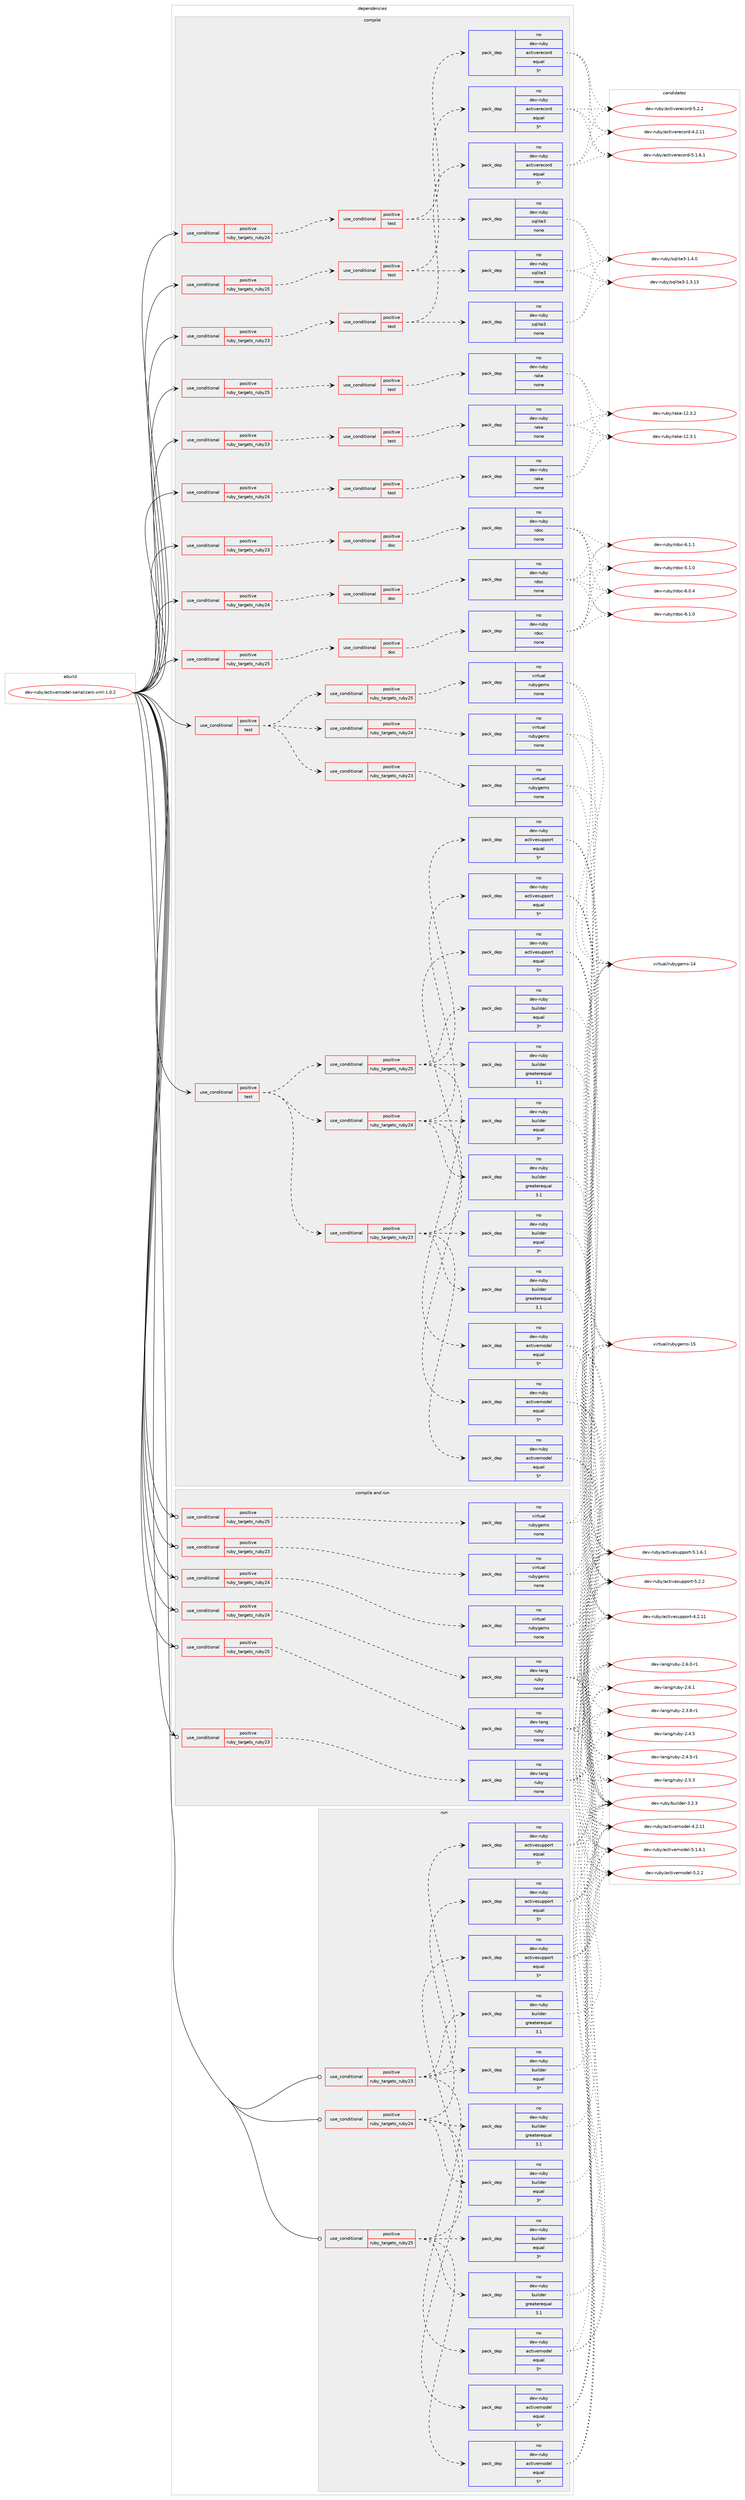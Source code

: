 digraph prolog {

# *************
# Graph options
# *************

newrank=true;
concentrate=true;
compound=true;
graph [rankdir=LR,fontname=Helvetica,fontsize=10,ranksep=1.5];#, ranksep=2.5, nodesep=0.2];
edge  [arrowhead=vee];
node  [fontname=Helvetica,fontsize=10];

# **********
# The ebuild
# **********

subgraph cluster_leftcol {
color=gray;
rank=same;
label=<<i>ebuild</i>>;
id [label="dev-ruby/activemodel-serializers-xml-1.0.2", color=red, width=4, href="../dev-ruby/activemodel-serializers-xml-1.0.2.svg"];
}

# ****************
# The dependencies
# ****************

subgraph cluster_midcol {
color=gray;
label=<<i>dependencies</i>>;
subgraph cluster_compile {
fillcolor="#eeeeee";
style=filled;
label=<<i>compile</i>>;
subgraph cond392520 {
dependency1479164 [label=<<TABLE BORDER="0" CELLBORDER="1" CELLSPACING="0" CELLPADDING="4"><TR><TD ROWSPAN="3" CELLPADDING="10">use_conditional</TD></TR><TR><TD>positive</TD></TR><TR><TD>ruby_targets_ruby23</TD></TR></TABLE>>, shape=none, color=red];
subgraph cond392521 {
dependency1479165 [label=<<TABLE BORDER="0" CELLBORDER="1" CELLSPACING="0" CELLPADDING="4"><TR><TD ROWSPAN="3" CELLPADDING="10">use_conditional</TD></TR><TR><TD>positive</TD></TR><TR><TD>doc</TD></TR></TABLE>>, shape=none, color=red];
subgraph pack1063238 {
dependency1479166 [label=<<TABLE BORDER="0" CELLBORDER="1" CELLSPACING="0" CELLPADDING="4" WIDTH="220"><TR><TD ROWSPAN="6" CELLPADDING="30">pack_dep</TD></TR><TR><TD WIDTH="110">no</TD></TR><TR><TD>dev-ruby</TD></TR><TR><TD>rdoc</TD></TR><TR><TD>none</TD></TR><TR><TD></TD></TR></TABLE>>, shape=none, color=blue];
}
dependency1479165:e -> dependency1479166:w [weight=20,style="dashed",arrowhead="vee"];
}
dependency1479164:e -> dependency1479165:w [weight=20,style="dashed",arrowhead="vee"];
}
id:e -> dependency1479164:w [weight=20,style="solid",arrowhead="vee"];
subgraph cond392522 {
dependency1479167 [label=<<TABLE BORDER="0" CELLBORDER="1" CELLSPACING="0" CELLPADDING="4"><TR><TD ROWSPAN="3" CELLPADDING="10">use_conditional</TD></TR><TR><TD>positive</TD></TR><TR><TD>ruby_targets_ruby23</TD></TR></TABLE>>, shape=none, color=red];
subgraph cond392523 {
dependency1479168 [label=<<TABLE BORDER="0" CELLBORDER="1" CELLSPACING="0" CELLPADDING="4"><TR><TD ROWSPAN="3" CELLPADDING="10">use_conditional</TD></TR><TR><TD>positive</TD></TR><TR><TD>test</TD></TR></TABLE>>, shape=none, color=red];
subgraph pack1063239 {
dependency1479169 [label=<<TABLE BORDER="0" CELLBORDER="1" CELLSPACING="0" CELLPADDING="4" WIDTH="220"><TR><TD ROWSPAN="6" CELLPADDING="30">pack_dep</TD></TR><TR><TD WIDTH="110">no</TD></TR><TR><TD>dev-ruby</TD></TR><TR><TD>activerecord</TD></TR><TR><TD>equal</TD></TR><TR><TD>5*</TD></TR></TABLE>>, shape=none, color=blue];
}
dependency1479168:e -> dependency1479169:w [weight=20,style="dashed",arrowhead="vee"];
subgraph pack1063240 {
dependency1479170 [label=<<TABLE BORDER="0" CELLBORDER="1" CELLSPACING="0" CELLPADDING="4" WIDTH="220"><TR><TD ROWSPAN="6" CELLPADDING="30">pack_dep</TD></TR><TR><TD WIDTH="110">no</TD></TR><TR><TD>dev-ruby</TD></TR><TR><TD>sqlite3</TD></TR><TR><TD>none</TD></TR><TR><TD></TD></TR></TABLE>>, shape=none, color=blue];
}
dependency1479168:e -> dependency1479170:w [weight=20,style="dashed",arrowhead="vee"];
}
dependency1479167:e -> dependency1479168:w [weight=20,style="dashed",arrowhead="vee"];
}
id:e -> dependency1479167:w [weight=20,style="solid",arrowhead="vee"];
subgraph cond392524 {
dependency1479171 [label=<<TABLE BORDER="0" CELLBORDER="1" CELLSPACING="0" CELLPADDING="4"><TR><TD ROWSPAN="3" CELLPADDING="10">use_conditional</TD></TR><TR><TD>positive</TD></TR><TR><TD>ruby_targets_ruby23</TD></TR></TABLE>>, shape=none, color=red];
subgraph cond392525 {
dependency1479172 [label=<<TABLE BORDER="0" CELLBORDER="1" CELLSPACING="0" CELLPADDING="4"><TR><TD ROWSPAN="3" CELLPADDING="10">use_conditional</TD></TR><TR><TD>positive</TD></TR><TR><TD>test</TD></TR></TABLE>>, shape=none, color=red];
subgraph pack1063241 {
dependency1479173 [label=<<TABLE BORDER="0" CELLBORDER="1" CELLSPACING="0" CELLPADDING="4" WIDTH="220"><TR><TD ROWSPAN="6" CELLPADDING="30">pack_dep</TD></TR><TR><TD WIDTH="110">no</TD></TR><TR><TD>dev-ruby</TD></TR><TR><TD>rake</TD></TR><TR><TD>none</TD></TR><TR><TD></TD></TR></TABLE>>, shape=none, color=blue];
}
dependency1479172:e -> dependency1479173:w [weight=20,style="dashed",arrowhead="vee"];
}
dependency1479171:e -> dependency1479172:w [weight=20,style="dashed",arrowhead="vee"];
}
id:e -> dependency1479171:w [weight=20,style="solid",arrowhead="vee"];
subgraph cond392526 {
dependency1479174 [label=<<TABLE BORDER="0" CELLBORDER="1" CELLSPACING="0" CELLPADDING="4"><TR><TD ROWSPAN="3" CELLPADDING="10">use_conditional</TD></TR><TR><TD>positive</TD></TR><TR><TD>ruby_targets_ruby24</TD></TR></TABLE>>, shape=none, color=red];
subgraph cond392527 {
dependency1479175 [label=<<TABLE BORDER="0" CELLBORDER="1" CELLSPACING="0" CELLPADDING="4"><TR><TD ROWSPAN="3" CELLPADDING="10">use_conditional</TD></TR><TR><TD>positive</TD></TR><TR><TD>doc</TD></TR></TABLE>>, shape=none, color=red];
subgraph pack1063242 {
dependency1479176 [label=<<TABLE BORDER="0" CELLBORDER="1" CELLSPACING="0" CELLPADDING="4" WIDTH="220"><TR><TD ROWSPAN="6" CELLPADDING="30">pack_dep</TD></TR><TR><TD WIDTH="110">no</TD></TR><TR><TD>dev-ruby</TD></TR><TR><TD>rdoc</TD></TR><TR><TD>none</TD></TR><TR><TD></TD></TR></TABLE>>, shape=none, color=blue];
}
dependency1479175:e -> dependency1479176:w [weight=20,style="dashed",arrowhead="vee"];
}
dependency1479174:e -> dependency1479175:w [weight=20,style="dashed",arrowhead="vee"];
}
id:e -> dependency1479174:w [weight=20,style="solid",arrowhead="vee"];
subgraph cond392528 {
dependency1479177 [label=<<TABLE BORDER="0" CELLBORDER="1" CELLSPACING="0" CELLPADDING="4"><TR><TD ROWSPAN="3" CELLPADDING="10">use_conditional</TD></TR><TR><TD>positive</TD></TR><TR><TD>ruby_targets_ruby24</TD></TR></TABLE>>, shape=none, color=red];
subgraph cond392529 {
dependency1479178 [label=<<TABLE BORDER="0" CELLBORDER="1" CELLSPACING="0" CELLPADDING="4"><TR><TD ROWSPAN="3" CELLPADDING="10">use_conditional</TD></TR><TR><TD>positive</TD></TR><TR><TD>test</TD></TR></TABLE>>, shape=none, color=red];
subgraph pack1063243 {
dependency1479179 [label=<<TABLE BORDER="0" CELLBORDER="1" CELLSPACING="0" CELLPADDING="4" WIDTH="220"><TR><TD ROWSPAN="6" CELLPADDING="30">pack_dep</TD></TR><TR><TD WIDTH="110">no</TD></TR><TR><TD>dev-ruby</TD></TR><TR><TD>activerecord</TD></TR><TR><TD>equal</TD></TR><TR><TD>5*</TD></TR></TABLE>>, shape=none, color=blue];
}
dependency1479178:e -> dependency1479179:w [weight=20,style="dashed",arrowhead="vee"];
subgraph pack1063244 {
dependency1479180 [label=<<TABLE BORDER="0" CELLBORDER="1" CELLSPACING="0" CELLPADDING="4" WIDTH="220"><TR><TD ROWSPAN="6" CELLPADDING="30">pack_dep</TD></TR><TR><TD WIDTH="110">no</TD></TR><TR><TD>dev-ruby</TD></TR><TR><TD>sqlite3</TD></TR><TR><TD>none</TD></TR><TR><TD></TD></TR></TABLE>>, shape=none, color=blue];
}
dependency1479178:e -> dependency1479180:w [weight=20,style="dashed",arrowhead="vee"];
}
dependency1479177:e -> dependency1479178:w [weight=20,style="dashed",arrowhead="vee"];
}
id:e -> dependency1479177:w [weight=20,style="solid",arrowhead="vee"];
subgraph cond392530 {
dependency1479181 [label=<<TABLE BORDER="0" CELLBORDER="1" CELLSPACING="0" CELLPADDING="4"><TR><TD ROWSPAN="3" CELLPADDING="10">use_conditional</TD></TR><TR><TD>positive</TD></TR><TR><TD>ruby_targets_ruby24</TD></TR></TABLE>>, shape=none, color=red];
subgraph cond392531 {
dependency1479182 [label=<<TABLE BORDER="0" CELLBORDER="1" CELLSPACING="0" CELLPADDING="4"><TR><TD ROWSPAN="3" CELLPADDING="10">use_conditional</TD></TR><TR><TD>positive</TD></TR><TR><TD>test</TD></TR></TABLE>>, shape=none, color=red];
subgraph pack1063245 {
dependency1479183 [label=<<TABLE BORDER="0" CELLBORDER="1" CELLSPACING="0" CELLPADDING="4" WIDTH="220"><TR><TD ROWSPAN="6" CELLPADDING="30">pack_dep</TD></TR><TR><TD WIDTH="110">no</TD></TR><TR><TD>dev-ruby</TD></TR><TR><TD>rake</TD></TR><TR><TD>none</TD></TR><TR><TD></TD></TR></TABLE>>, shape=none, color=blue];
}
dependency1479182:e -> dependency1479183:w [weight=20,style="dashed",arrowhead="vee"];
}
dependency1479181:e -> dependency1479182:w [weight=20,style="dashed",arrowhead="vee"];
}
id:e -> dependency1479181:w [weight=20,style="solid",arrowhead="vee"];
subgraph cond392532 {
dependency1479184 [label=<<TABLE BORDER="0" CELLBORDER="1" CELLSPACING="0" CELLPADDING="4"><TR><TD ROWSPAN="3" CELLPADDING="10">use_conditional</TD></TR><TR><TD>positive</TD></TR><TR><TD>ruby_targets_ruby25</TD></TR></TABLE>>, shape=none, color=red];
subgraph cond392533 {
dependency1479185 [label=<<TABLE BORDER="0" CELLBORDER="1" CELLSPACING="0" CELLPADDING="4"><TR><TD ROWSPAN="3" CELLPADDING="10">use_conditional</TD></TR><TR><TD>positive</TD></TR><TR><TD>doc</TD></TR></TABLE>>, shape=none, color=red];
subgraph pack1063246 {
dependency1479186 [label=<<TABLE BORDER="0" CELLBORDER="1" CELLSPACING="0" CELLPADDING="4" WIDTH="220"><TR><TD ROWSPAN="6" CELLPADDING="30">pack_dep</TD></TR><TR><TD WIDTH="110">no</TD></TR><TR><TD>dev-ruby</TD></TR><TR><TD>rdoc</TD></TR><TR><TD>none</TD></TR><TR><TD></TD></TR></TABLE>>, shape=none, color=blue];
}
dependency1479185:e -> dependency1479186:w [weight=20,style="dashed",arrowhead="vee"];
}
dependency1479184:e -> dependency1479185:w [weight=20,style="dashed",arrowhead="vee"];
}
id:e -> dependency1479184:w [weight=20,style="solid",arrowhead="vee"];
subgraph cond392534 {
dependency1479187 [label=<<TABLE BORDER="0" CELLBORDER="1" CELLSPACING="0" CELLPADDING="4"><TR><TD ROWSPAN="3" CELLPADDING="10">use_conditional</TD></TR><TR><TD>positive</TD></TR><TR><TD>ruby_targets_ruby25</TD></TR></TABLE>>, shape=none, color=red];
subgraph cond392535 {
dependency1479188 [label=<<TABLE BORDER="0" CELLBORDER="1" CELLSPACING="0" CELLPADDING="4"><TR><TD ROWSPAN="3" CELLPADDING="10">use_conditional</TD></TR><TR><TD>positive</TD></TR><TR><TD>test</TD></TR></TABLE>>, shape=none, color=red];
subgraph pack1063247 {
dependency1479189 [label=<<TABLE BORDER="0" CELLBORDER="1" CELLSPACING="0" CELLPADDING="4" WIDTH="220"><TR><TD ROWSPAN="6" CELLPADDING="30">pack_dep</TD></TR><TR><TD WIDTH="110">no</TD></TR><TR><TD>dev-ruby</TD></TR><TR><TD>activerecord</TD></TR><TR><TD>equal</TD></TR><TR><TD>5*</TD></TR></TABLE>>, shape=none, color=blue];
}
dependency1479188:e -> dependency1479189:w [weight=20,style="dashed",arrowhead="vee"];
subgraph pack1063248 {
dependency1479190 [label=<<TABLE BORDER="0" CELLBORDER="1" CELLSPACING="0" CELLPADDING="4" WIDTH="220"><TR><TD ROWSPAN="6" CELLPADDING="30">pack_dep</TD></TR><TR><TD WIDTH="110">no</TD></TR><TR><TD>dev-ruby</TD></TR><TR><TD>sqlite3</TD></TR><TR><TD>none</TD></TR><TR><TD></TD></TR></TABLE>>, shape=none, color=blue];
}
dependency1479188:e -> dependency1479190:w [weight=20,style="dashed",arrowhead="vee"];
}
dependency1479187:e -> dependency1479188:w [weight=20,style="dashed",arrowhead="vee"];
}
id:e -> dependency1479187:w [weight=20,style="solid",arrowhead="vee"];
subgraph cond392536 {
dependency1479191 [label=<<TABLE BORDER="0" CELLBORDER="1" CELLSPACING="0" CELLPADDING="4"><TR><TD ROWSPAN="3" CELLPADDING="10">use_conditional</TD></TR><TR><TD>positive</TD></TR><TR><TD>ruby_targets_ruby25</TD></TR></TABLE>>, shape=none, color=red];
subgraph cond392537 {
dependency1479192 [label=<<TABLE BORDER="0" CELLBORDER="1" CELLSPACING="0" CELLPADDING="4"><TR><TD ROWSPAN="3" CELLPADDING="10">use_conditional</TD></TR><TR><TD>positive</TD></TR><TR><TD>test</TD></TR></TABLE>>, shape=none, color=red];
subgraph pack1063249 {
dependency1479193 [label=<<TABLE BORDER="0" CELLBORDER="1" CELLSPACING="0" CELLPADDING="4" WIDTH="220"><TR><TD ROWSPAN="6" CELLPADDING="30">pack_dep</TD></TR><TR><TD WIDTH="110">no</TD></TR><TR><TD>dev-ruby</TD></TR><TR><TD>rake</TD></TR><TR><TD>none</TD></TR><TR><TD></TD></TR></TABLE>>, shape=none, color=blue];
}
dependency1479192:e -> dependency1479193:w [weight=20,style="dashed",arrowhead="vee"];
}
dependency1479191:e -> dependency1479192:w [weight=20,style="dashed",arrowhead="vee"];
}
id:e -> dependency1479191:w [weight=20,style="solid",arrowhead="vee"];
subgraph cond392538 {
dependency1479194 [label=<<TABLE BORDER="0" CELLBORDER="1" CELLSPACING="0" CELLPADDING="4"><TR><TD ROWSPAN="3" CELLPADDING="10">use_conditional</TD></TR><TR><TD>positive</TD></TR><TR><TD>test</TD></TR></TABLE>>, shape=none, color=red];
subgraph cond392539 {
dependency1479195 [label=<<TABLE BORDER="0" CELLBORDER="1" CELLSPACING="0" CELLPADDING="4"><TR><TD ROWSPAN="3" CELLPADDING="10">use_conditional</TD></TR><TR><TD>positive</TD></TR><TR><TD>ruby_targets_ruby23</TD></TR></TABLE>>, shape=none, color=red];
subgraph pack1063250 {
dependency1479196 [label=<<TABLE BORDER="0" CELLBORDER="1" CELLSPACING="0" CELLPADDING="4" WIDTH="220"><TR><TD ROWSPAN="6" CELLPADDING="30">pack_dep</TD></TR><TR><TD WIDTH="110">no</TD></TR><TR><TD>dev-ruby</TD></TR><TR><TD>activesupport</TD></TR><TR><TD>equal</TD></TR><TR><TD>5*</TD></TR></TABLE>>, shape=none, color=blue];
}
dependency1479195:e -> dependency1479196:w [weight=20,style="dashed",arrowhead="vee"];
subgraph pack1063251 {
dependency1479197 [label=<<TABLE BORDER="0" CELLBORDER="1" CELLSPACING="0" CELLPADDING="4" WIDTH="220"><TR><TD ROWSPAN="6" CELLPADDING="30">pack_dep</TD></TR><TR><TD WIDTH="110">no</TD></TR><TR><TD>dev-ruby</TD></TR><TR><TD>activemodel</TD></TR><TR><TD>equal</TD></TR><TR><TD>5*</TD></TR></TABLE>>, shape=none, color=blue];
}
dependency1479195:e -> dependency1479197:w [weight=20,style="dashed",arrowhead="vee"];
subgraph pack1063252 {
dependency1479198 [label=<<TABLE BORDER="0" CELLBORDER="1" CELLSPACING="0" CELLPADDING="4" WIDTH="220"><TR><TD ROWSPAN="6" CELLPADDING="30">pack_dep</TD></TR><TR><TD WIDTH="110">no</TD></TR><TR><TD>dev-ruby</TD></TR><TR><TD>builder</TD></TR><TR><TD>equal</TD></TR><TR><TD>3*</TD></TR></TABLE>>, shape=none, color=blue];
}
dependency1479195:e -> dependency1479198:w [weight=20,style="dashed",arrowhead="vee"];
subgraph pack1063253 {
dependency1479199 [label=<<TABLE BORDER="0" CELLBORDER="1" CELLSPACING="0" CELLPADDING="4" WIDTH="220"><TR><TD ROWSPAN="6" CELLPADDING="30">pack_dep</TD></TR><TR><TD WIDTH="110">no</TD></TR><TR><TD>dev-ruby</TD></TR><TR><TD>builder</TD></TR><TR><TD>greaterequal</TD></TR><TR><TD>3.1</TD></TR></TABLE>>, shape=none, color=blue];
}
dependency1479195:e -> dependency1479199:w [weight=20,style="dashed",arrowhead="vee"];
}
dependency1479194:e -> dependency1479195:w [weight=20,style="dashed",arrowhead="vee"];
subgraph cond392540 {
dependency1479200 [label=<<TABLE BORDER="0" CELLBORDER="1" CELLSPACING="0" CELLPADDING="4"><TR><TD ROWSPAN="3" CELLPADDING="10">use_conditional</TD></TR><TR><TD>positive</TD></TR><TR><TD>ruby_targets_ruby24</TD></TR></TABLE>>, shape=none, color=red];
subgraph pack1063254 {
dependency1479201 [label=<<TABLE BORDER="0" CELLBORDER="1" CELLSPACING="0" CELLPADDING="4" WIDTH="220"><TR><TD ROWSPAN="6" CELLPADDING="30">pack_dep</TD></TR><TR><TD WIDTH="110">no</TD></TR><TR><TD>dev-ruby</TD></TR><TR><TD>activesupport</TD></TR><TR><TD>equal</TD></TR><TR><TD>5*</TD></TR></TABLE>>, shape=none, color=blue];
}
dependency1479200:e -> dependency1479201:w [weight=20,style="dashed",arrowhead="vee"];
subgraph pack1063255 {
dependency1479202 [label=<<TABLE BORDER="0" CELLBORDER="1" CELLSPACING="0" CELLPADDING="4" WIDTH="220"><TR><TD ROWSPAN="6" CELLPADDING="30">pack_dep</TD></TR><TR><TD WIDTH="110">no</TD></TR><TR><TD>dev-ruby</TD></TR><TR><TD>activemodel</TD></TR><TR><TD>equal</TD></TR><TR><TD>5*</TD></TR></TABLE>>, shape=none, color=blue];
}
dependency1479200:e -> dependency1479202:w [weight=20,style="dashed",arrowhead="vee"];
subgraph pack1063256 {
dependency1479203 [label=<<TABLE BORDER="0" CELLBORDER="1" CELLSPACING="0" CELLPADDING="4" WIDTH="220"><TR><TD ROWSPAN="6" CELLPADDING="30">pack_dep</TD></TR><TR><TD WIDTH="110">no</TD></TR><TR><TD>dev-ruby</TD></TR><TR><TD>builder</TD></TR><TR><TD>equal</TD></TR><TR><TD>3*</TD></TR></TABLE>>, shape=none, color=blue];
}
dependency1479200:e -> dependency1479203:w [weight=20,style="dashed",arrowhead="vee"];
subgraph pack1063257 {
dependency1479204 [label=<<TABLE BORDER="0" CELLBORDER="1" CELLSPACING="0" CELLPADDING="4" WIDTH="220"><TR><TD ROWSPAN="6" CELLPADDING="30">pack_dep</TD></TR><TR><TD WIDTH="110">no</TD></TR><TR><TD>dev-ruby</TD></TR><TR><TD>builder</TD></TR><TR><TD>greaterequal</TD></TR><TR><TD>3.1</TD></TR></TABLE>>, shape=none, color=blue];
}
dependency1479200:e -> dependency1479204:w [weight=20,style="dashed",arrowhead="vee"];
}
dependency1479194:e -> dependency1479200:w [weight=20,style="dashed",arrowhead="vee"];
subgraph cond392541 {
dependency1479205 [label=<<TABLE BORDER="0" CELLBORDER="1" CELLSPACING="0" CELLPADDING="4"><TR><TD ROWSPAN="3" CELLPADDING="10">use_conditional</TD></TR><TR><TD>positive</TD></TR><TR><TD>ruby_targets_ruby25</TD></TR></TABLE>>, shape=none, color=red];
subgraph pack1063258 {
dependency1479206 [label=<<TABLE BORDER="0" CELLBORDER="1" CELLSPACING="0" CELLPADDING="4" WIDTH="220"><TR><TD ROWSPAN="6" CELLPADDING="30">pack_dep</TD></TR><TR><TD WIDTH="110">no</TD></TR><TR><TD>dev-ruby</TD></TR><TR><TD>activesupport</TD></TR><TR><TD>equal</TD></TR><TR><TD>5*</TD></TR></TABLE>>, shape=none, color=blue];
}
dependency1479205:e -> dependency1479206:w [weight=20,style="dashed",arrowhead="vee"];
subgraph pack1063259 {
dependency1479207 [label=<<TABLE BORDER="0" CELLBORDER="1" CELLSPACING="0" CELLPADDING="4" WIDTH="220"><TR><TD ROWSPAN="6" CELLPADDING="30">pack_dep</TD></TR><TR><TD WIDTH="110">no</TD></TR><TR><TD>dev-ruby</TD></TR><TR><TD>activemodel</TD></TR><TR><TD>equal</TD></TR><TR><TD>5*</TD></TR></TABLE>>, shape=none, color=blue];
}
dependency1479205:e -> dependency1479207:w [weight=20,style="dashed",arrowhead="vee"];
subgraph pack1063260 {
dependency1479208 [label=<<TABLE BORDER="0" CELLBORDER="1" CELLSPACING="0" CELLPADDING="4" WIDTH="220"><TR><TD ROWSPAN="6" CELLPADDING="30">pack_dep</TD></TR><TR><TD WIDTH="110">no</TD></TR><TR><TD>dev-ruby</TD></TR><TR><TD>builder</TD></TR><TR><TD>equal</TD></TR><TR><TD>3*</TD></TR></TABLE>>, shape=none, color=blue];
}
dependency1479205:e -> dependency1479208:w [weight=20,style="dashed",arrowhead="vee"];
subgraph pack1063261 {
dependency1479209 [label=<<TABLE BORDER="0" CELLBORDER="1" CELLSPACING="0" CELLPADDING="4" WIDTH="220"><TR><TD ROWSPAN="6" CELLPADDING="30">pack_dep</TD></TR><TR><TD WIDTH="110">no</TD></TR><TR><TD>dev-ruby</TD></TR><TR><TD>builder</TD></TR><TR><TD>greaterequal</TD></TR><TR><TD>3.1</TD></TR></TABLE>>, shape=none, color=blue];
}
dependency1479205:e -> dependency1479209:w [weight=20,style="dashed",arrowhead="vee"];
}
dependency1479194:e -> dependency1479205:w [weight=20,style="dashed",arrowhead="vee"];
}
id:e -> dependency1479194:w [weight=20,style="solid",arrowhead="vee"];
subgraph cond392542 {
dependency1479210 [label=<<TABLE BORDER="0" CELLBORDER="1" CELLSPACING="0" CELLPADDING="4"><TR><TD ROWSPAN="3" CELLPADDING="10">use_conditional</TD></TR><TR><TD>positive</TD></TR><TR><TD>test</TD></TR></TABLE>>, shape=none, color=red];
subgraph cond392543 {
dependency1479211 [label=<<TABLE BORDER="0" CELLBORDER="1" CELLSPACING="0" CELLPADDING="4"><TR><TD ROWSPAN="3" CELLPADDING="10">use_conditional</TD></TR><TR><TD>positive</TD></TR><TR><TD>ruby_targets_ruby23</TD></TR></TABLE>>, shape=none, color=red];
subgraph pack1063262 {
dependency1479212 [label=<<TABLE BORDER="0" CELLBORDER="1" CELLSPACING="0" CELLPADDING="4" WIDTH="220"><TR><TD ROWSPAN="6" CELLPADDING="30">pack_dep</TD></TR><TR><TD WIDTH="110">no</TD></TR><TR><TD>virtual</TD></TR><TR><TD>rubygems</TD></TR><TR><TD>none</TD></TR><TR><TD></TD></TR></TABLE>>, shape=none, color=blue];
}
dependency1479211:e -> dependency1479212:w [weight=20,style="dashed",arrowhead="vee"];
}
dependency1479210:e -> dependency1479211:w [weight=20,style="dashed",arrowhead="vee"];
subgraph cond392544 {
dependency1479213 [label=<<TABLE BORDER="0" CELLBORDER="1" CELLSPACING="0" CELLPADDING="4"><TR><TD ROWSPAN="3" CELLPADDING="10">use_conditional</TD></TR><TR><TD>positive</TD></TR><TR><TD>ruby_targets_ruby24</TD></TR></TABLE>>, shape=none, color=red];
subgraph pack1063263 {
dependency1479214 [label=<<TABLE BORDER="0" CELLBORDER="1" CELLSPACING="0" CELLPADDING="4" WIDTH="220"><TR><TD ROWSPAN="6" CELLPADDING="30">pack_dep</TD></TR><TR><TD WIDTH="110">no</TD></TR><TR><TD>virtual</TD></TR><TR><TD>rubygems</TD></TR><TR><TD>none</TD></TR><TR><TD></TD></TR></TABLE>>, shape=none, color=blue];
}
dependency1479213:e -> dependency1479214:w [weight=20,style="dashed",arrowhead="vee"];
}
dependency1479210:e -> dependency1479213:w [weight=20,style="dashed",arrowhead="vee"];
subgraph cond392545 {
dependency1479215 [label=<<TABLE BORDER="0" CELLBORDER="1" CELLSPACING="0" CELLPADDING="4"><TR><TD ROWSPAN="3" CELLPADDING="10">use_conditional</TD></TR><TR><TD>positive</TD></TR><TR><TD>ruby_targets_ruby25</TD></TR></TABLE>>, shape=none, color=red];
subgraph pack1063264 {
dependency1479216 [label=<<TABLE BORDER="0" CELLBORDER="1" CELLSPACING="0" CELLPADDING="4" WIDTH="220"><TR><TD ROWSPAN="6" CELLPADDING="30">pack_dep</TD></TR><TR><TD WIDTH="110">no</TD></TR><TR><TD>virtual</TD></TR><TR><TD>rubygems</TD></TR><TR><TD>none</TD></TR><TR><TD></TD></TR></TABLE>>, shape=none, color=blue];
}
dependency1479215:e -> dependency1479216:w [weight=20,style="dashed",arrowhead="vee"];
}
dependency1479210:e -> dependency1479215:w [weight=20,style="dashed",arrowhead="vee"];
}
id:e -> dependency1479210:w [weight=20,style="solid",arrowhead="vee"];
}
subgraph cluster_compileandrun {
fillcolor="#eeeeee";
style=filled;
label=<<i>compile and run</i>>;
subgraph cond392546 {
dependency1479217 [label=<<TABLE BORDER="0" CELLBORDER="1" CELLSPACING="0" CELLPADDING="4"><TR><TD ROWSPAN="3" CELLPADDING="10">use_conditional</TD></TR><TR><TD>positive</TD></TR><TR><TD>ruby_targets_ruby23</TD></TR></TABLE>>, shape=none, color=red];
subgraph pack1063265 {
dependency1479218 [label=<<TABLE BORDER="0" CELLBORDER="1" CELLSPACING="0" CELLPADDING="4" WIDTH="220"><TR><TD ROWSPAN="6" CELLPADDING="30">pack_dep</TD></TR><TR><TD WIDTH="110">no</TD></TR><TR><TD>dev-lang</TD></TR><TR><TD>ruby</TD></TR><TR><TD>none</TD></TR><TR><TD></TD></TR></TABLE>>, shape=none, color=blue];
}
dependency1479217:e -> dependency1479218:w [weight=20,style="dashed",arrowhead="vee"];
}
id:e -> dependency1479217:w [weight=20,style="solid",arrowhead="odotvee"];
subgraph cond392547 {
dependency1479219 [label=<<TABLE BORDER="0" CELLBORDER="1" CELLSPACING="0" CELLPADDING="4"><TR><TD ROWSPAN="3" CELLPADDING="10">use_conditional</TD></TR><TR><TD>positive</TD></TR><TR><TD>ruby_targets_ruby23</TD></TR></TABLE>>, shape=none, color=red];
subgraph pack1063266 {
dependency1479220 [label=<<TABLE BORDER="0" CELLBORDER="1" CELLSPACING="0" CELLPADDING="4" WIDTH="220"><TR><TD ROWSPAN="6" CELLPADDING="30">pack_dep</TD></TR><TR><TD WIDTH="110">no</TD></TR><TR><TD>virtual</TD></TR><TR><TD>rubygems</TD></TR><TR><TD>none</TD></TR><TR><TD></TD></TR></TABLE>>, shape=none, color=blue];
}
dependency1479219:e -> dependency1479220:w [weight=20,style="dashed",arrowhead="vee"];
}
id:e -> dependency1479219:w [weight=20,style="solid",arrowhead="odotvee"];
subgraph cond392548 {
dependency1479221 [label=<<TABLE BORDER="0" CELLBORDER="1" CELLSPACING="0" CELLPADDING="4"><TR><TD ROWSPAN="3" CELLPADDING="10">use_conditional</TD></TR><TR><TD>positive</TD></TR><TR><TD>ruby_targets_ruby24</TD></TR></TABLE>>, shape=none, color=red];
subgraph pack1063267 {
dependency1479222 [label=<<TABLE BORDER="0" CELLBORDER="1" CELLSPACING="0" CELLPADDING="4" WIDTH="220"><TR><TD ROWSPAN="6" CELLPADDING="30">pack_dep</TD></TR><TR><TD WIDTH="110">no</TD></TR><TR><TD>dev-lang</TD></TR><TR><TD>ruby</TD></TR><TR><TD>none</TD></TR><TR><TD></TD></TR></TABLE>>, shape=none, color=blue];
}
dependency1479221:e -> dependency1479222:w [weight=20,style="dashed",arrowhead="vee"];
}
id:e -> dependency1479221:w [weight=20,style="solid",arrowhead="odotvee"];
subgraph cond392549 {
dependency1479223 [label=<<TABLE BORDER="0" CELLBORDER="1" CELLSPACING="0" CELLPADDING="4"><TR><TD ROWSPAN="3" CELLPADDING="10">use_conditional</TD></TR><TR><TD>positive</TD></TR><TR><TD>ruby_targets_ruby24</TD></TR></TABLE>>, shape=none, color=red];
subgraph pack1063268 {
dependency1479224 [label=<<TABLE BORDER="0" CELLBORDER="1" CELLSPACING="0" CELLPADDING="4" WIDTH="220"><TR><TD ROWSPAN="6" CELLPADDING="30">pack_dep</TD></TR><TR><TD WIDTH="110">no</TD></TR><TR><TD>virtual</TD></TR><TR><TD>rubygems</TD></TR><TR><TD>none</TD></TR><TR><TD></TD></TR></TABLE>>, shape=none, color=blue];
}
dependency1479223:e -> dependency1479224:w [weight=20,style="dashed",arrowhead="vee"];
}
id:e -> dependency1479223:w [weight=20,style="solid",arrowhead="odotvee"];
subgraph cond392550 {
dependency1479225 [label=<<TABLE BORDER="0" CELLBORDER="1" CELLSPACING="0" CELLPADDING="4"><TR><TD ROWSPAN="3" CELLPADDING="10">use_conditional</TD></TR><TR><TD>positive</TD></TR><TR><TD>ruby_targets_ruby25</TD></TR></TABLE>>, shape=none, color=red];
subgraph pack1063269 {
dependency1479226 [label=<<TABLE BORDER="0" CELLBORDER="1" CELLSPACING="0" CELLPADDING="4" WIDTH="220"><TR><TD ROWSPAN="6" CELLPADDING="30">pack_dep</TD></TR><TR><TD WIDTH="110">no</TD></TR><TR><TD>dev-lang</TD></TR><TR><TD>ruby</TD></TR><TR><TD>none</TD></TR><TR><TD></TD></TR></TABLE>>, shape=none, color=blue];
}
dependency1479225:e -> dependency1479226:w [weight=20,style="dashed",arrowhead="vee"];
}
id:e -> dependency1479225:w [weight=20,style="solid",arrowhead="odotvee"];
subgraph cond392551 {
dependency1479227 [label=<<TABLE BORDER="0" CELLBORDER="1" CELLSPACING="0" CELLPADDING="4"><TR><TD ROWSPAN="3" CELLPADDING="10">use_conditional</TD></TR><TR><TD>positive</TD></TR><TR><TD>ruby_targets_ruby25</TD></TR></TABLE>>, shape=none, color=red];
subgraph pack1063270 {
dependency1479228 [label=<<TABLE BORDER="0" CELLBORDER="1" CELLSPACING="0" CELLPADDING="4" WIDTH="220"><TR><TD ROWSPAN="6" CELLPADDING="30">pack_dep</TD></TR><TR><TD WIDTH="110">no</TD></TR><TR><TD>virtual</TD></TR><TR><TD>rubygems</TD></TR><TR><TD>none</TD></TR><TR><TD></TD></TR></TABLE>>, shape=none, color=blue];
}
dependency1479227:e -> dependency1479228:w [weight=20,style="dashed",arrowhead="vee"];
}
id:e -> dependency1479227:w [weight=20,style="solid",arrowhead="odotvee"];
}
subgraph cluster_run {
fillcolor="#eeeeee";
style=filled;
label=<<i>run</i>>;
subgraph cond392552 {
dependency1479229 [label=<<TABLE BORDER="0" CELLBORDER="1" CELLSPACING="0" CELLPADDING="4"><TR><TD ROWSPAN="3" CELLPADDING="10">use_conditional</TD></TR><TR><TD>positive</TD></TR><TR><TD>ruby_targets_ruby23</TD></TR></TABLE>>, shape=none, color=red];
subgraph pack1063271 {
dependency1479230 [label=<<TABLE BORDER="0" CELLBORDER="1" CELLSPACING="0" CELLPADDING="4" WIDTH="220"><TR><TD ROWSPAN="6" CELLPADDING="30">pack_dep</TD></TR><TR><TD WIDTH="110">no</TD></TR><TR><TD>dev-ruby</TD></TR><TR><TD>activesupport</TD></TR><TR><TD>equal</TD></TR><TR><TD>5*</TD></TR></TABLE>>, shape=none, color=blue];
}
dependency1479229:e -> dependency1479230:w [weight=20,style="dashed",arrowhead="vee"];
subgraph pack1063272 {
dependency1479231 [label=<<TABLE BORDER="0" CELLBORDER="1" CELLSPACING="0" CELLPADDING="4" WIDTH="220"><TR><TD ROWSPAN="6" CELLPADDING="30">pack_dep</TD></TR><TR><TD WIDTH="110">no</TD></TR><TR><TD>dev-ruby</TD></TR><TR><TD>activemodel</TD></TR><TR><TD>equal</TD></TR><TR><TD>5*</TD></TR></TABLE>>, shape=none, color=blue];
}
dependency1479229:e -> dependency1479231:w [weight=20,style="dashed",arrowhead="vee"];
subgraph pack1063273 {
dependency1479232 [label=<<TABLE BORDER="0" CELLBORDER="1" CELLSPACING="0" CELLPADDING="4" WIDTH="220"><TR><TD ROWSPAN="6" CELLPADDING="30">pack_dep</TD></TR><TR><TD WIDTH="110">no</TD></TR><TR><TD>dev-ruby</TD></TR><TR><TD>builder</TD></TR><TR><TD>equal</TD></TR><TR><TD>3*</TD></TR></TABLE>>, shape=none, color=blue];
}
dependency1479229:e -> dependency1479232:w [weight=20,style="dashed",arrowhead="vee"];
subgraph pack1063274 {
dependency1479233 [label=<<TABLE BORDER="0" CELLBORDER="1" CELLSPACING="0" CELLPADDING="4" WIDTH="220"><TR><TD ROWSPAN="6" CELLPADDING="30">pack_dep</TD></TR><TR><TD WIDTH="110">no</TD></TR><TR><TD>dev-ruby</TD></TR><TR><TD>builder</TD></TR><TR><TD>greaterequal</TD></TR><TR><TD>3.1</TD></TR></TABLE>>, shape=none, color=blue];
}
dependency1479229:e -> dependency1479233:w [weight=20,style="dashed",arrowhead="vee"];
}
id:e -> dependency1479229:w [weight=20,style="solid",arrowhead="odot"];
subgraph cond392553 {
dependency1479234 [label=<<TABLE BORDER="0" CELLBORDER="1" CELLSPACING="0" CELLPADDING="4"><TR><TD ROWSPAN="3" CELLPADDING="10">use_conditional</TD></TR><TR><TD>positive</TD></TR><TR><TD>ruby_targets_ruby24</TD></TR></TABLE>>, shape=none, color=red];
subgraph pack1063275 {
dependency1479235 [label=<<TABLE BORDER="0" CELLBORDER="1" CELLSPACING="0" CELLPADDING="4" WIDTH="220"><TR><TD ROWSPAN="6" CELLPADDING="30">pack_dep</TD></TR><TR><TD WIDTH="110">no</TD></TR><TR><TD>dev-ruby</TD></TR><TR><TD>activesupport</TD></TR><TR><TD>equal</TD></TR><TR><TD>5*</TD></TR></TABLE>>, shape=none, color=blue];
}
dependency1479234:e -> dependency1479235:w [weight=20,style="dashed",arrowhead="vee"];
subgraph pack1063276 {
dependency1479236 [label=<<TABLE BORDER="0" CELLBORDER="1" CELLSPACING="0" CELLPADDING="4" WIDTH="220"><TR><TD ROWSPAN="6" CELLPADDING="30">pack_dep</TD></TR><TR><TD WIDTH="110">no</TD></TR><TR><TD>dev-ruby</TD></TR><TR><TD>activemodel</TD></TR><TR><TD>equal</TD></TR><TR><TD>5*</TD></TR></TABLE>>, shape=none, color=blue];
}
dependency1479234:e -> dependency1479236:w [weight=20,style="dashed",arrowhead="vee"];
subgraph pack1063277 {
dependency1479237 [label=<<TABLE BORDER="0" CELLBORDER="1" CELLSPACING="0" CELLPADDING="4" WIDTH="220"><TR><TD ROWSPAN="6" CELLPADDING="30">pack_dep</TD></TR><TR><TD WIDTH="110">no</TD></TR><TR><TD>dev-ruby</TD></TR><TR><TD>builder</TD></TR><TR><TD>equal</TD></TR><TR><TD>3*</TD></TR></TABLE>>, shape=none, color=blue];
}
dependency1479234:e -> dependency1479237:w [weight=20,style="dashed",arrowhead="vee"];
subgraph pack1063278 {
dependency1479238 [label=<<TABLE BORDER="0" CELLBORDER="1" CELLSPACING="0" CELLPADDING="4" WIDTH="220"><TR><TD ROWSPAN="6" CELLPADDING="30">pack_dep</TD></TR><TR><TD WIDTH="110">no</TD></TR><TR><TD>dev-ruby</TD></TR><TR><TD>builder</TD></TR><TR><TD>greaterequal</TD></TR><TR><TD>3.1</TD></TR></TABLE>>, shape=none, color=blue];
}
dependency1479234:e -> dependency1479238:w [weight=20,style="dashed",arrowhead="vee"];
}
id:e -> dependency1479234:w [weight=20,style="solid",arrowhead="odot"];
subgraph cond392554 {
dependency1479239 [label=<<TABLE BORDER="0" CELLBORDER="1" CELLSPACING="0" CELLPADDING="4"><TR><TD ROWSPAN="3" CELLPADDING="10">use_conditional</TD></TR><TR><TD>positive</TD></TR><TR><TD>ruby_targets_ruby25</TD></TR></TABLE>>, shape=none, color=red];
subgraph pack1063279 {
dependency1479240 [label=<<TABLE BORDER="0" CELLBORDER="1" CELLSPACING="0" CELLPADDING="4" WIDTH="220"><TR><TD ROWSPAN="6" CELLPADDING="30">pack_dep</TD></TR><TR><TD WIDTH="110">no</TD></TR><TR><TD>dev-ruby</TD></TR><TR><TD>activesupport</TD></TR><TR><TD>equal</TD></TR><TR><TD>5*</TD></TR></TABLE>>, shape=none, color=blue];
}
dependency1479239:e -> dependency1479240:w [weight=20,style="dashed",arrowhead="vee"];
subgraph pack1063280 {
dependency1479241 [label=<<TABLE BORDER="0" CELLBORDER="1" CELLSPACING="0" CELLPADDING="4" WIDTH="220"><TR><TD ROWSPAN="6" CELLPADDING="30">pack_dep</TD></TR><TR><TD WIDTH="110">no</TD></TR><TR><TD>dev-ruby</TD></TR><TR><TD>activemodel</TD></TR><TR><TD>equal</TD></TR><TR><TD>5*</TD></TR></TABLE>>, shape=none, color=blue];
}
dependency1479239:e -> dependency1479241:w [weight=20,style="dashed",arrowhead="vee"];
subgraph pack1063281 {
dependency1479242 [label=<<TABLE BORDER="0" CELLBORDER="1" CELLSPACING="0" CELLPADDING="4" WIDTH="220"><TR><TD ROWSPAN="6" CELLPADDING="30">pack_dep</TD></TR><TR><TD WIDTH="110">no</TD></TR><TR><TD>dev-ruby</TD></TR><TR><TD>builder</TD></TR><TR><TD>equal</TD></TR><TR><TD>3*</TD></TR></TABLE>>, shape=none, color=blue];
}
dependency1479239:e -> dependency1479242:w [weight=20,style="dashed",arrowhead="vee"];
subgraph pack1063282 {
dependency1479243 [label=<<TABLE BORDER="0" CELLBORDER="1" CELLSPACING="0" CELLPADDING="4" WIDTH="220"><TR><TD ROWSPAN="6" CELLPADDING="30">pack_dep</TD></TR><TR><TD WIDTH="110">no</TD></TR><TR><TD>dev-ruby</TD></TR><TR><TD>builder</TD></TR><TR><TD>greaterequal</TD></TR><TR><TD>3.1</TD></TR></TABLE>>, shape=none, color=blue];
}
dependency1479239:e -> dependency1479243:w [weight=20,style="dashed",arrowhead="vee"];
}
id:e -> dependency1479239:w [weight=20,style="solid",arrowhead="odot"];
}
}

# **************
# The candidates
# **************

subgraph cluster_choices {
rank=same;
color=gray;
label=<<i>candidates</i>>;

subgraph choice1063238 {
color=black;
nodesep=1;
choice10010111845114117981214711410011199455346494648 [label="dev-ruby/rdoc-5.1.0", color=red, width=4,href="../dev-ruby/rdoc-5.1.0.svg"];
choice10010111845114117981214711410011199455446484652 [label="dev-ruby/rdoc-6.0.4", color=red, width=4,href="../dev-ruby/rdoc-6.0.4.svg"];
choice10010111845114117981214711410011199455446494648 [label="dev-ruby/rdoc-6.1.0", color=red, width=4,href="../dev-ruby/rdoc-6.1.0.svg"];
choice10010111845114117981214711410011199455446494649 [label="dev-ruby/rdoc-6.1.1", color=red, width=4,href="../dev-ruby/rdoc-6.1.1.svg"];
dependency1479166:e -> choice10010111845114117981214711410011199455346494648:w [style=dotted,weight="100"];
dependency1479166:e -> choice10010111845114117981214711410011199455446484652:w [style=dotted,weight="100"];
dependency1479166:e -> choice10010111845114117981214711410011199455446494648:w [style=dotted,weight="100"];
dependency1479166:e -> choice10010111845114117981214711410011199455446494649:w [style=dotted,weight="100"];
}
subgraph choice1063239 {
color=black;
nodesep=1;
choice10010111845114117981214797991161051181011141019911111410045524650464949 [label="dev-ruby/activerecord-4.2.11", color=red, width=4,href="../dev-ruby/activerecord-4.2.11.svg"];
choice1001011184511411798121479799116105118101114101991111141004553464946544649 [label="dev-ruby/activerecord-5.1.6.1", color=red, width=4,href="../dev-ruby/activerecord-5.1.6.1.svg"];
choice100101118451141179812147979911610511810111410199111114100455346504650 [label="dev-ruby/activerecord-5.2.2", color=red, width=4,href="../dev-ruby/activerecord-5.2.2.svg"];
dependency1479169:e -> choice10010111845114117981214797991161051181011141019911111410045524650464949:w [style=dotted,weight="100"];
dependency1479169:e -> choice1001011184511411798121479799116105118101114101991111141004553464946544649:w [style=dotted,weight="100"];
dependency1479169:e -> choice100101118451141179812147979911610511810111410199111114100455346504650:w [style=dotted,weight="100"];
}
subgraph choice1063240 {
color=black;
nodesep=1;
choice1001011184511411798121471151131081051161015145494651464951 [label="dev-ruby/sqlite3-1.3.13", color=red, width=4,href="../dev-ruby/sqlite3-1.3.13.svg"];
choice10010111845114117981214711511310810511610151454946524648 [label="dev-ruby/sqlite3-1.4.0", color=red, width=4,href="../dev-ruby/sqlite3-1.4.0.svg"];
dependency1479170:e -> choice1001011184511411798121471151131081051161015145494651464951:w [style=dotted,weight="100"];
dependency1479170:e -> choice10010111845114117981214711511310810511610151454946524648:w [style=dotted,weight="100"];
}
subgraph choice1063241 {
color=black;
nodesep=1;
choice1001011184511411798121471149710710145495046514649 [label="dev-ruby/rake-12.3.1", color=red, width=4,href="../dev-ruby/rake-12.3.1.svg"];
choice1001011184511411798121471149710710145495046514650 [label="dev-ruby/rake-12.3.2", color=red, width=4,href="../dev-ruby/rake-12.3.2.svg"];
dependency1479173:e -> choice1001011184511411798121471149710710145495046514649:w [style=dotted,weight="100"];
dependency1479173:e -> choice1001011184511411798121471149710710145495046514650:w [style=dotted,weight="100"];
}
subgraph choice1063242 {
color=black;
nodesep=1;
choice10010111845114117981214711410011199455346494648 [label="dev-ruby/rdoc-5.1.0", color=red, width=4,href="../dev-ruby/rdoc-5.1.0.svg"];
choice10010111845114117981214711410011199455446484652 [label="dev-ruby/rdoc-6.0.4", color=red, width=4,href="../dev-ruby/rdoc-6.0.4.svg"];
choice10010111845114117981214711410011199455446494648 [label="dev-ruby/rdoc-6.1.0", color=red, width=4,href="../dev-ruby/rdoc-6.1.0.svg"];
choice10010111845114117981214711410011199455446494649 [label="dev-ruby/rdoc-6.1.1", color=red, width=4,href="../dev-ruby/rdoc-6.1.1.svg"];
dependency1479176:e -> choice10010111845114117981214711410011199455346494648:w [style=dotted,weight="100"];
dependency1479176:e -> choice10010111845114117981214711410011199455446484652:w [style=dotted,weight="100"];
dependency1479176:e -> choice10010111845114117981214711410011199455446494648:w [style=dotted,weight="100"];
dependency1479176:e -> choice10010111845114117981214711410011199455446494649:w [style=dotted,weight="100"];
}
subgraph choice1063243 {
color=black;
nodesep=1;
choice10010111845114117981214797991161051181011141019911111410045524650464949 [label="dev-ruby/activerecord-4.2.11", color=red, width=4,href="../dev-ruby/activerecord-4.2.11.svg"];
choice1001011184511411798121479799116105118101114101991111141004553464946544649 [label="dev-ruby/activerecord-5.1.6.1", color=red, width=4,href="../dev-ruby/activerecord-5.1.6.1.svg"];
choice100101118451141179812147979911610511810111410199111114100455346504650 [label="dev-ruby/activerecord-5.2.2", color=red, width=4,href="../dev-ruby/activerecord-5.2.2.svg"];
dependency1479179:e -> choice10010111845114117981214797991161051181011141019911111410045524650464949:w [style=dotted,weight="100"];
dependency1479179:e -> choice1001011184511411798121479799116105118101114101991111141004553464946544649:w [style=dotted,weight="100"];
dependency1479179:e -> choice100101118451141179812147979911610511810111410199111114100455346504650:w [style=dotted,weight="100"];
}
subgraph choice1063244 {
color=black;
nodesep=1;
choice1001011184511411798121471151131081051161015145494651464951 [label="dev-ruby/sqlite3-1.3.13", color=red, width=4,href="../dev-ruby/sqlite3-1.3.13.svg"];
choice10010111845114117981214711511310810511610151454946524648 [label="dev-ruby/sqlite3-1.4.0", color=red, width=4,href="../dev-ruby/sqlite3-1.4.0.svg"];
dependency1479180:e -> choice1001011184511411798121471151131081051161015145494651464951:w [style=dotted,weight="100"];
dependency1479180:e -> choice10010111845114117981214711511310810511610151454946524648:w [style=dotted,weight="100"];
}
subgraph choice1063245 {
color=black;
nodesep=1;
choice1001011184511411798121471149710710145495046514649 [label="dev-ruby/rake-12.3.1", color=red, width=4,href="../dev-ruby/rake-12.3.1.svg"];
choice1001011184511411798121471149710710145495046514650 [label="dev-ruby/rake-12.3.2", color=red, width=4,href="../dev-ruby/rake-12.3.2.svg"];
dependency1479183:e -> choice1001011184511411798121471149710710145495046514649:w [style=dotted,weight="100"];
dependency1479183:e -> choice1001011184511411798121471149710710145495046514650:w [style=dotted,weight="100"];
}
subgraph choice1063246 {
color=black;
nodesep=1;
choice10010111845114117981214711410011199455346494648 [label="dev-ruby/rdoc-5.1.0", color=red, width=4,href="../dev-ruby/rdoc-5.1.0.svg"];
choice10010111845114117981214711410011199455446484652 [label="dev-ruby/rdoc-6.0.4", color=red, width=4,href="../dev-ruby/rdoc-6.0.4.svg"];
choice10010111845114117981214711410011199455446494648 [label="dev-ruby/rdoc-6.1.0", color=red, width=4,href="../dev-ruby/rdoc-6.1.0.svg"];
choice10010111845114117981214711410011199455446494649 [label="dev-ruby/rdoc-6.1.1", color=red, width=4,href="../dev-ruby/rdoc-6.1.1.svg"];
dependency1479186:e -> choice10010111845114117981214711410011199455346494648:w [style=dotted,weight="100"];
dependency1479186:e -> choice10010111845114117981214711410011199455446484652:w [style=dotted,weight="100"];
dependency1479186:e -> choice10010111845114117981214711410011199455446494648:w [style=dotted,weight="100"];
dependency1479186:e -> choice10010111845114117981214711410011199455446494649:w [style=dotted,weight="100"];
}
subgraph choice1063247 {
color=black;
nodesep=1;
choice10010111845114117981214797991161051181011141019911111410045524650464949 [label="dev-ruby/activerecord-4.2.11", color=red, width=4,href="../dev-ruby/activerecord-4.2.11.svg"];
choice1001011184511411798121479799116105118101114101991111141004553464946544649 [label="dev-ruby/activerecord-5.1.6.1", color=red, width=4,href="../dev-ruby/activerecord-5.1.6.1.svg"];
choice100101118451141179812147979911610511810111410199111114100455346504650 [label="dev-ruby/activerecord-5.2.2", color=red, width=4,href="../dev-ruby/activerecord-5.2.2.svg"];
dependency1479189:e -> choice10010111845114117981214797991161051181011141019911111410045524650464949:w [style=dotted,weight="100"];
dependency1479189:e -> choice1001011184511411798121479799116105118101114101991111141004553464946544649:w [style=dotted,weight="100"];
dependency1479189:e -> choice100101118451141179812147979911610511810111410199111114100455346504650:w [style=dotted,weight="100"];
}
subgraph choice1063248 {
color=black;
nodesep=1;
choice1001011184511411798121471151131081051161015145494651464951 [label="dev-ruby/sqlite3-1.3.13", color=red, width=4,href="../dev-ruby/sqlite3-1.3.13.svg"];
choice10010111845114117981214711511310810511610151454946524648 [label="dev-ruby/sqlite3-1.4.0", color=red, width=4,href="../dev-ruby/sqlite3-1.4.0.svg"];
dependency1479190:e -> choice1001011184511411798121471151131081051161015145494651464951:w [style=dotted,weight="100"];
dependency1479190:e -> choice10010111845114117981214711511310810511610151454946524648:w [style=dotted,weight="100"];
}
subgraph choice1063249 {
color=black;
nodesep=1;
choice1001011184511411798121471149710710145495046514649 [label="dev-ruby/rake-12.3.1", color=red, width=4,href="../dev-ruby/rake-12.3.1.svg"];
choice1001011184511411798121471149710710145495046514650 [label="dev-ruby/rake-12.3.2", color=red, width=4,href="../dev-ruby/rake-12.3.2.svg"];
dependency1479193:e -> choice1001011184511411798121471149710710145495046514649:w [style=dotted,weight="100"];
dependency1479193:e -> choice1001011184511411798121471149710710145495046514650:w [style=dotted,weight="100"];
}
subgraph choice1063250 {
color=black;
nodesep=1;
choice100101118451141179812147979911610511810111511711211211111411645524650464949 [label="dev-ruby/activesupport-4.2.11", color=red, width=4,href="../dev-ruby/activesupport-4.2.11.svg"];
choice10010111845114117981214797991161051181011151171121121111141164553464946544649 [label="dev-ruby/activesupport-5.1.6.1", color=red, width=4,href="../dev-ruby/activesupport-5.1.6.1.svg"];
choice1001011184511411798121479799116105118101115117112112111114116455346504650 [label="dev-ruby/activesupport-5.2.2", color=red, width=4,href="../dev-ruby/activesupport-5.2.2.svg"];
dependency1479196:e -> choice100101118451141179812147979911610511810111511711211211111411645524650464949:w [style=dotted,weight="100"];
dependency1479196:e -> choice10010111845114117981214797991161051181011151171121121111141164553464946544649:w [style=dotted,weight="100"];
dependency1479196:e -> choice1001011184511411798121479799116105118101115117112112111114116455346504650:w [style=dotted,weight="100"];
}
subgraph choice1063251 {
color=black;
nodesep=1;
choice100101118451141179812147979911610511810110911110010110845524650464949 [label="dev-ruby/activemodel-4.2.11", color=red, width=4,href="../dev-ruby/activemodel-4.2.11.svg"];
choice10010111845114117981214797991161051181011091111001011084553464946544649 [label="dev-ruby/activemodel-5.1.6.1", color=red, width=4,href="../dev-ruby/activemodel-5.1.6.1.svg"];
choice1001011184511411798121479799116105118101109111100101108455346504650 [label="dev-ruby/activemodel-5.2.2", color=red, width=4,href="../dev-ruby/activemodel-5.2.2.svg"];
dependency1479197:e -> choice100101118451141179812147979911610511810110911110010110845524650464949:w [style=dotted,weight="100"];
dependency1479197:e -> choice10010111845114117981214797991161051181011091111001011084553464946544649:w [style=dotted,weight="100"];
dependency1479197:e -> choice1001011184511411798121479799116105118101109111100101108455346504650:w [style=dotted,weight="100"];
}
subgraph choice1063252 {
color=black;
nodesep=1;
choice10010111845114117981214798117105108100101114455146504651 [label="dev-ruby/builder-3.2.3", color=red, width=4,href="../dev-ruby/builder-3.2.3.svg"];
dependency1479198:e -> choice10010111845114117981214798117105108100101114455146504651:w [style=dotted,weight="100"];
}
subgraph choice1063253 {
color=black;
nodesep=1;
choice10010111845114117981214798117105108100101114455146504651 [label="dev-ruby/builder-3.2.3", color=red, width=4,href="../dev-ruby/builder-3.2.3.svg"];
dependency1479199:e -> choice10010111845114117981214798117105108100101114455146504651:w [style=dotted,weight="100"];
}
subgraph choice1063254 {
color=black;
nodesep=1;
choice100101118451141179812147979911610511810111511711211211111411645524650464949 [label="dev-ruby/activesupport-4.2.11", color=red, width=4,href="../dev-ruby/activesupport-4.2.11.svg"];
choice10010111845114117981214797991161051181011151171121121111141164553464946544649 [label="dev-ruby/activesupport-5.1.6.1", color=red, width=4,href="../dev-ruby/activesupport-5.1.6.1.svg"];
choice1001011184511411798121479799116105118101115117112112111114116455346504650 [label="dev-ruby/activesupport-5.2.2", color=red, width=4,href="../dev-ruby/activesupport-5.2.2.svg"];
dependency1479201:e -> choice100101118451141179812147979911610511810111511711211211111411645524650464949:w [style=dotted,weight="100"];
dependency1479201:e -> choice10010111845114117981214797991161051181011151171121121111141164553464946544649:w [style=dotted,weight="100"];
dependency1479201:e -> choice1001011184511411798121479799116105118101115117112112111114116455346504650:w [style=dotted,weight="100"];
}
subgraph choice1063255 {
color=black;
nodesep=1;
choice100101118451141179812147979911610511810110911110010110845524650464949 [label="dev-ruby/activemodel-4.2.11", color=red, width=4,href="../dev-ruby/activemodel-4.2.11.svg"];
choice10010111845114117981214797991161051181011091111001011084553464946544649 [label="dev-ruby/activemodel-5.1.6.1", color=red, width=4,href="../dev-ruby/activemodel-5.1.6.1.svg"];
choice1001011184511411798121479799116105118101109111100101108455346504650 [label="dev-ruby/activemodel-5.2.2", color=red, width=4,href="../dev-ruby/activemodel-5.2.2.svg"];
dependency1479202:e -> choice100101118451141179812147979911610511810110911110010110845524650464949:w [style=dotted,weight="100"];
dependency1479202:e -> choice10010111845114117981214797991161051181011091111001011084553464946544649:w [style=dotted,weight="100"];
dependency1479202:e -> choice1001011184511411798121479799116105118101109111100101108455346504650:w [style=dotted,weight="100"];
}
subgraph choice1063256 {
color=black;
nodesep=1;
choice10010111845114117981214798117105108100101114455146504651 [label="dev-ruby/builder-3.2.3", color=red, width=4,href="../dev-ruby/builder-3.2.3.svg"];
dependency1479203:e -> choice10010111845114117981214798117105108100101114455146504651:w [style=dotted,weight="100"];
}
subgraph choice1063257 {
color=black;
nodesep=1;
choice10010111845114117981214798117105108100101114455146504651 [label="dev-ruby/builder-3.2.3", color=red, width=4,href="../dev-ruby/builder-3.2.3.svg"];
dependency1479204:e -> choice10010111845114117981214798117105108100101114455146504651:w [style=dotted,weight="100"];
}
subgraph choice1063258 {
color=black;
nodesep=1;
choice100101118451141179812147979911610511810111511711211211111411645524650464949 [label="dev-ruby/activesupport-4.2.11", color=red, width=4,href="../dev-ruby/activesupport-4.2.11.svg"];
choice10010111845114117981214797991161051181011151171121121111141164553464946544649 [label="dev-ruby/activesupport-5.1.6.1", color=red, width=4,href="../dev-ruby/activesupport-5.1.6.1.svg"];
choice1001011184511411798121479799116105118101115117112112111114116455346504650 [label="dev-ruby/activesupport-5.2.2", color=red, width=4,href="../dev-ruby/activesupport-5.2.2.svg"];
dependency1479206:e -> choice100101118451141179812147979911610511810111511711211211111411645524650464949:w [style=dotted,weight="100"];
dependency1479206:e -> choice10010111845114117981214797991161051181011151171121121111141164553464946544649:w [style=dotted,weight="100"];
dependency1479206:e -> choice1001011184511411798121479799116105118101115117112112111114116455346504650:w [style=dotted,weight="100"];
}
subgraph choice1063259 {
color=black;
nodesep=1;
choice100101118451141179812147979911610511810110911110010110845524650464949 [label="dev-ruby/activemodel-4.2.11", color=red, width=4,href="../dev-ruby/activemodel-4.2.11.svg"];
choice10010111845114117981214797991161051181011091111001011084553464946544649 [label="dev-ruby/activemodel-5.1.6.1", color=red, width=4,href="../dev-ruby/activemodel-5.1.6.1.svg"];
choice1001011184511411798121479799116105118101109111100101108455346504650 [label="dev-ruby/activemodel-5.2.2", color=red, width=4,href="../dev-ruby/activemodel-5.2.2.svg"];
dependency1479207:e -> choice100101118451141179812147979911610511810110911110010110845524650464949:w [style=dotted,weight="100"];
dependency1479207:e -> choice10010111845114117981214797991161051181011091111001011084553464946544649:w [style=dotted,weight="100"];
dependency1479207:e -> choice1001011184511411798121479799116105118101109111100101108455346504650:w [style=dotted,weight="100"];
}
subgraph choice1063260 {
color=black;
nodesep=1;
choice10010111845114117981214798117105108100101114455146504651 [label="dev-ruby/builder-3.2.3", color=red, width=4,href="../dev-ruby/builder-3.2.3.svg"];
dependency1479208:e -> choice10010111845114117981214798117105108100101114455146504651:w [style=dotted,weight="100"];
}
subgraph choice1063261 {
color=black;
nodesep=1;
choice10010111845114117981214798117105108100101114455146504651 [label="dev-ruby/builder-3.2.3", color=red, width=4,href="../dev-ruby/builder-3.2.3.svg"];
dependency1479209:e -> choice10010111845114117981214798117105108100101114455146504651:w [style=dotted,weight="100"];
}
subgraph choice1063262 {
color=black;
nodesep=1;
choice118105114116117971084711411798121103101109115454952 [label="virtual/rubygems-14", color=red, width=4,href="../virtual/rubygems-14.svg"];
choice118105114116117971084711411798121103101109115454953 [label="virtual/rubygems-15", color=red, width=4,href="../virtual/rubygems-15.svg"];
dependency1479212:e -> choice118105114116117971084711411798121103101109115454952:w [style=dotted,weight="100"];
dependency1479212:e -> choice118105114116117971084711411798121103101109115454953:w [style=dotted,weight="100"];
}
subgraph choice1063263 {
color=black;
nodesep=1;
choice118105114116117971084711411798121103101109115454952 [label="virtual/rubygems-14", color=red, width=4,href="../virtual/rubygems-14.svg"];
choice118105114116117971084711411798121103101109115454953 [label="virtual/rubygems-15", color=red, width=4,href="../virtual/rubygems-15.svg"];
dependency1479214:e -> choice118105114116117971084711411798121103101109115454952:w [style=dotted,weight="100"];
dependency1479214:e -> choice118105114116117971084711411798121103101109115454953:w [style=dotted,weight="100"];
}
subgraph choice1063264 {
color=black;
nodesep=1;
choice118105114116117971084711411798121103101109115454952 [label="virtual/rubygems-14", color=red, width=4,href="../virtual/rubygems-14.svg"];
choice118105114116117971084711411798121103101109115454953 [label="virtual/rubygems-15", color=red, width=4,href="../virtual/rubygems-15.svg"];
dependency1479216:e -> choice118105114116117971084711411798121103101109115454952:w [style=dotted,weight="100"];
dependency1479216:e -> choice118105114116117971084711411798121103101109115454953:w [style=dotted,weight="100"];
}
subgraph choice1063265 {
color=black;
nodesep=1;
choice100101118451089711010347114117981214550465146564511449 [label="dev-lang/ruby-2.3.8-r1", color=red, width=4,href="../dev-lang/ruby-2.3.8-r1.svg"];
choice10010111845108971101034711411798121455046524653 [label="dev-lang/ruby-2.4.5", color=red, width=4,href="../dev-lang/ruby-2.4.5.svg"];
choice100101118451089711010347114117981214550465246534511449 [label="dev-lang/ruby-2.4.5-r1", color=red, width=4,href="../dev-lang/ruby-2.4.5-r1.svg"];
choice10010111845108971101034711411798121455046534651 [label="dev-lang/ruby-2.5.3", color=red, width=4,href="../dev-lang/ruby-2.5.3.svg"];
choice100101118451089711010347114117981214550465446484511449 [label="dev-lang/ruby-2.6.0-r1", color=red, width=4,href="../dev-lang/ruby-2.6.0-r1.svg"];
choice10010111845108971101034711411798121455046544649 [label="dev-lang/ruby-2.6.1", color=red, width=4,href="../dev-lang/ruby-2.6.1.svg"];
dependency1479218:e -> choice100101118451089711010347114117981214550465146564511449:w [style=dotted,weight="100"];
dependency1479218:e -> choice10010111845108971101034711411798121455046524653:w [style=dotted,weight="100"];
dependency1479218:e -> choice100101118451089711010347114117981214550465246534511449:w [style=dotted,weight="100"];
dependency1479218:e -> choice10010111845108971101034711411798121455046534651:w [style=dotted,weight="100"];
dependency1479218:e -> choice100101118451089711010347114117981214550465446484511449:w [style=dotted,weight="100"];
dependency1479218:e -> choice10010111845108971101034711411798121455046544649:w [style=dotted,weight="100"];
}
subgraph choice1063266 {
color=black;
nodesep=1;
choice118105114116117971084711411798121103101109115454952 [label="virtual/rubygems-14", color=red, width=4,href="../virtual/rubygems-14.svg"];
choice118105114116117971084711411798121103101109115454953 [label="virtual/rubygems-15", color=red, width=4,href="../virtual/rubygems-15.svg"];
dependency1479220:e -> choice118105114116117971084711411798121103101109115454952:w [style=dotted,weight="100"];
dependency1479220:e -> choice118105114116117971084711411798121103101109115454953:w [style=dotted,weight="100"];
}
subgraph choice1063267 {
color=black;
nodesep=1;
choice100101118451089711010347114117981214550465146564511449 [label="dev-lang/ruby-2.3.8-r1", color=red, width=4,href="../dev-lang/ruby-2.3.8-r1.svg"];
choice10010111845108971101034711411798121455046524653 [label="dev-lang/ruby-2.4.5", color=red, width=4,href="../dev-lang/ruby-2.4.5.svg"];
choice100101118451089711010347114117981214550465246534511449 [label="dev-lang/ruby-2.4.5-r1", color=red, width=4,href="../dev-lang/ruby-2.4.5-r1.svg"];
choice10010111845108971101034711411798121455046534651 [label="dev-lang/ruby-2.5.3", color=red, width=4,href="../dev-lang/ruby-2.5.3.svg"];
choice100101118451089711010347114117981214550465446484511449 [label="dev-lang/ruby-2.6.0-r1", color=red, width=4,href="../dev-lang/ruby-2.6.0-r1.svg"];
choice10010111845108971101034711411798121455046544649 [label="dev-lang/ruby-2.6.1", color=red, width=4,href="../dev-lang/ruby-2.6.1.svg"];
dependency1479222:e -> choice100101118451089711010347114117981214550465146564511449:w [style=dotted,weight="100"];
dependency1479222:e -> choice10010111845108971101034711411798121455046524653:w [style=dotted,weight="100"];
dependency1479222:e -> choice100101118451089711010347114117981214550465246534511449:w [style=dotted,weight="100"];
dependency1479222:e -> choice10010111845108971101034711411798121455046534651:w [style=dotted,weight="100"];
dependency1479222:e -> choice100101118451089711010347114117981214550465446484511449:w [style=dotted,weight="100"];
dependency1479222:e -> choice10010111845108971101034711411798121455046544649:w [style=dotted,weight="100"];
}
subgraph choice1063268 {
color=black;
nodesep=1;
choice118105114116117971084711411798121103101109115454952 [label="virtual/rubygems-14", color=red, width=4,href="../virtual/rubygems-14.svg"];
choice118105114116117971084711411798121103101109115454953 [label="virtual/rubygems-15", color=red, width=4,href="../virtual/rubygems-15.svg"];
dependency1479224:e -> choice118105114116117971084711411798121103101109115454952:w [style=dotted,weight="100"];
dependency1479224:e -> choice118105114116117971084711411798121103101109115454953:w [style=dotted,weight="100"];
}
subgraph choice1063269 {
color=black;
nodesep=1;
choice100101118451089711010347114117981214550465146564511449 [label="dev-lang/ruby-2.3.8-r1", color=red, width=4,href="../dev-lang/ruby-2.3.8-r1.svg"];
choice10010111845108971101034711411798121455046524653 [label="dev-lang/ruby-2.4.5", color=red, width=4,href="../dev-lang/ruby-2.4.5.svg"];
choice100101118451089711010347114117981214550465246534511449 [label="dev-lang/ruby-2.4.5-r1", color=red, width=4,href="../dev-lang/ruby-2.4.5-r1.svg"];
choice10010111845108971101034711411798121455046534651 [label="dev-lang/ruby-2.5.3", color=red, width=4,href="../dev-lang/ruby-2.5.3.svg"];
choice100101118451089711010347114117981214550465446484511449 [label="dev-lang/ruby-2.6.0-r1", color=red, width=4,href="../dev-lang/ruby-2.6.0-r1.svg"];
choice10010111845108971101034711411798121455046544649 [label="dev-lang/ruby-2.6.1", color=red, width=4,href="../dev-lang/ruby-2.6.1.svg"];
dependency1479226:e -> choice100101118451089711010347114117981214550465146564511449:w [style=dotted,weight="100"];
dependency1479226:e -> choice10010111845108971101034711411798121455046524653:w [style=dotted,weight="100"];
dependency1479226:e -> choice100101118451089711010347114117981214550465246534511449:w [style=dotted,weight="100"];
dependency1479226:e -> choice10010111845108971101034711411798121455046534651:w [style=dotted,weight="100"];
dependency1479226:e -> choice100101118451089711010347114117981214550465446484511449:w [style=dotted,weight="100"];
dependency1479226:e -> choice10010111845108971101034711411798121455046544649:w [style=dotted,weight="100"];
}
subgraph choice1063270 {
color=black;
nodesep=1;
choice118105114116117971084711411798121103101109115454952 [label="virtual/rubygems-14", color=red, width=4,href="../virtual/rubygems-14.svg"];
choice118105114116117971084711411798121103101109115454953 [label="virtual/rubygems-15", color=red, width=4,href="../virtual/rubygems-15.svg"];
dependency1479228:e -> choice118105114116117971084711411798121103101109115454952:w [style=dotted,weight="100"];
dependency1479228:e -> choice118105114116117971084711411798121103101109115454953:w [style=dotted,weight="100"];
}
subgraph choice1063271 {
color=black;
nodesep=1;
choice100101118451141179812147979911610511810111511711211211111411645524650464949 [label="dev-ruby/activesupport-4.2.11", color=red, width=4,href="../dev-ruby/activesupport-4.2.11.svg"];
choice10010111845114117981214797991161051181011151171121121111141164553464946544649 [label="dev-ruby/activesupport-5.1.6.1", color=red, width=4,href="../dev-ruby/activesupport-5.1.6.1.svg"];
choice1001011184511411798121479799116105118101115117112112111114116455346504650 [label="dev-ruby/activesupport-5.2.2", color=red, width=4,href="../dev-ruby/activesupport-5.2.2.svg"];
dependency1479230:e -> choice100101118451141179812147979911610511810111511711211211111411645524650464949:w [style=dotted,weight="100"];
dependency1479230:e -> choice10010111845114117981214797991161051181011151171121121111141164553464946544649:w [style=dotted,weight="100"];
dependency1479230:e -> choice1001011184511411798121479799116105118101115117112112111114116455346504650:w [style=dotted,weight="100"];
}
subgraph choice1063272 {
color=black;
nodesep=1;
choice100101118451141179812147979911610511810110911110010110845524650464949 [label="dev-ruby/activemodel-4.2.11", color=red, width=4,href="../dev-ruby/activemodel-4.2.11.svg"];
choice10010111845114117981214797991161051181011091111001011084553464946544649 [label="dev-ruby/activemodel-5.1.6.1", color=red, width=4,href="../dev-ruby/activemodel-5.1.6.1.svg"];
choice1001011184511411798121479799116105118101109111100101108455346504650 [label="dev-ruby/activemodel-5.2.2", color=red, width=4,href="../dev-ruby/activemodel-5.2.2.svg"];
dependency1479231:e -> choice100101118451141179812147979911610511810110911110010110845524650464949:w [style=dotted,weight="100"];
dependency1479231:e -> choice10010111845114117981214797991161051181011091111001011084553464946544649:w [style=dotted,weight="100"];
dependency1479231:e -> choice1001011184511411798121479799116105118101109111100101108455346504650:w [style=dotted,weight="100"];
}
subgraph choice1063273 {
color=black;
nodesep=1;
choice10010111845114117981214798117105108100101114455146504651 [label="dev-ruby/builder-3.2.3", color=red, width=4,href="../dev-ruby/builder-3.2.3.svg"];
dependency1479232:e -> choice10010111845114117981214798117105108100101114455146504651:w [style=dotted,weight="100"];
}
subgraph choice1063274 {
color=black;
nodesep=1;
choice10010111845114117981214798117105108100101114455146504651 [label="dev-ruby/builder-3.2.3", color=red, width=4,href="../dev-ruby/builder-3.2.3.svg"];
dependency1479233:e -> choice10010111845114117981214798117105108100101114455146504651:w [style=dotted,weight="100"];
}
subgraph choice1063275 {
color=black;
nodesep=1;
choice100101118451141179812147979911610511810111511711211211111411645524650464949 [label="dev-ruby/activesupport-4.2.11", color=red, width=4,href="../dev-ruby/activesupport-4.2.11.svg"];
choice10010111845114117981214797991161051181011151171121121111141164553464946544649 [label="dev-ruby/activesupport-5.1.6.1", color=red, width=4,href="../dev-ruby/activesupport-5.1.6.1.svg"];
choice1001011184511411798121479799116105118101115117112112111114116455346504650 [label="dev-ruby/activesupport-5.2.2", color=red, width=4,href="../dev-ruby/activesupport-5.2.2.svg"];
dependency1479235:e -> choice100101118451141179812147979911610511810111511711211211111411645524650464949:w [style=dotted,weight="100"];
dependency1479235:e -> choice10010111845114117981214797991161051181011151171121121111141164553464946544649:w [style=dotted,weight="100"];
dependency1479235:e -> choice1001011184511411798121479799116105118101115117112112111114116455346504650:w [style=dotted,weight="100"];
}
subgraph choice1063276 {
color=black;
nodesep=1;
choice100101118451141179812147979911610511810110911110010110845524650464949 [label="dev-ruby/activemodel-4.2.11", color=red, width=4,href="../dev-ruby/activemodel-4.2.11.svg"];
choice10010111845114117981214797991161051181011091111001011084553464946544649 [label="dev-ruby/activemodel-5.1.6.1", color=red, width=4,href="../dev-ruby/activemodel-5.1.6.1.svg"];
choice1001011184511411798121479799116105118101109111100101108455346504650 [label="dev-ruby/activemodel-5.2.2", color=red, width=4,href="../dev-ruby/activemodel-5.2.2.svg"];
dependency1479236:e -> choice100101118451141179812147979911610511810110911110010110845524650464949:w [style=dotted,weight="100"];
dependency1479236:e -> choice10010111845114117981214797991161051181011091111001011084553464946544649:w [style=dotted,weight="100"];
dependency1479236:e -> choice1001011184511411798121479799116105118101109111100101108455346504650:w [style=dotted,weight="100"];
}
subgraph choice1063277 {
color=black;
nodesep=1;
choice10010111845114117981214798117105108100101114455146504651 [label="dev-ruby/builder-3.2.3", color=red, width=4,href="../dev-ruby/builder-3.2.3.svg"];
dependency1479237:e -> choice10010111845114117981214798117105108100101114455146504651:w [style=dotted,weight="100"];
}
subgraph choice1063278 {
color=black;
nodesep=1;
choice10010111845114117981214798117105108100101114455146504651 [label="dev-ruby/builder-3.2.3", color=red, width=4,href="../dev-ruby/builder-3.2.3.svg"];
dependency1479238:e -> choice10010111845114117981214798117105108100101114455146504651:w [style=dotted,weight="100"];
}
subgraph choice1063279 {
color=black;
nodesep=1;
choice100101118451141179812147979911610511810111511711211211111411645524650464949 [label="dev-ruby/activesupport-4.2.11", color=red, width=4,href="../dev-ruby/activesupport-4.2.11.svg"];
choice10010111845114117981214797991161051181011151171121121111141164553464946544649 [label="dev-ruby/activesupport-5.1.6.1", color=red, width=4,href="../dev-ruby/activesupport-5.1.6.1.svg"];
choice1001011184511411798121479799116105118101115117112112111114116455346504650 [label="dev-ruby/activesupport-5.2.2", color=red, width=4,href="../dev-ruby/activesupport-5.2.2.svg"];
dependency1479240:e -> choice100101118451141179812147979911610511810111511711211211111411645524650464949:w [style=dotted,weight="100"];
dependency1479240:e -> choice10010111845114117981214797991161051181011151171121121111141164553464946544649:w [style=dotted,weight="100"];
dependency1479240:e -> choice1001011184511411798121479799116105118101115117112112111114116455346504650:w [style=dotted,weight="100"];
}
subgraph choice1063280 {
color=black;
nodesep=1;
choice100101118451141179812147979911610511810110911110010110845524650464949 [label="dev-ruby/activemodel-4.2.11", color=red, width=4,href="../dev-ruby/activemodel-4.2.11.svg"];
choice10010111845114117981214797991161051181011091111001011084553464946544649 [label="dev-ruby/activemodel-5.1.6.1", color=red, width=4,href="../dev-ruby/activemodel-5.1.6.1.svg"];
choice1001011184511411798121479799116105118101109111100101108455346504650 [label="dev-ruby/activemodel-5.2.2", color=red, width=4,href="../dev-ruby/activemodel-5.2.2.svg"];
dependency1479241:e -> choice100101118451141179812147979911610511810110911110010110845524650464949:w [style=dotted,weight="100"];
dependency1479241:e -> choice10010111845114117981214797991161051181011091111001011084553464946544649:w [style=dotted,weight="100"];
dependency1479241:e -> choice1001011184511411798121479799116105118101109111100101108455346504650:w [style=dotted,weight="100"];
}
subgraph choice1063281 {
color=black;
nodesep=1;
choice10010111845114117981214798117105108100101114455146504651 [label="dev-ruby/builder-3.2.3", color=red, width=4,href="../dev-ruby/builder-3.2.3.svg"];
dependency1479242:e -> choice10010111845114117981214798117105108100101114455146504651:w [style=dotted,weight="100"];
}
subgraph choice1063282 {
color=black;
nodesep=1;
choice10010111845114117981214798117105108100101114455146504651 [label="dev-ruby/builder-3.2.3", color=red, width=4,href="../dev-ruby/builder-3.2.3.svg"];
dependency1479243:e -> choice10010111845114117981214798117105108100101114455146504651:w [style=dotted,weight="100"];
}
}

}
